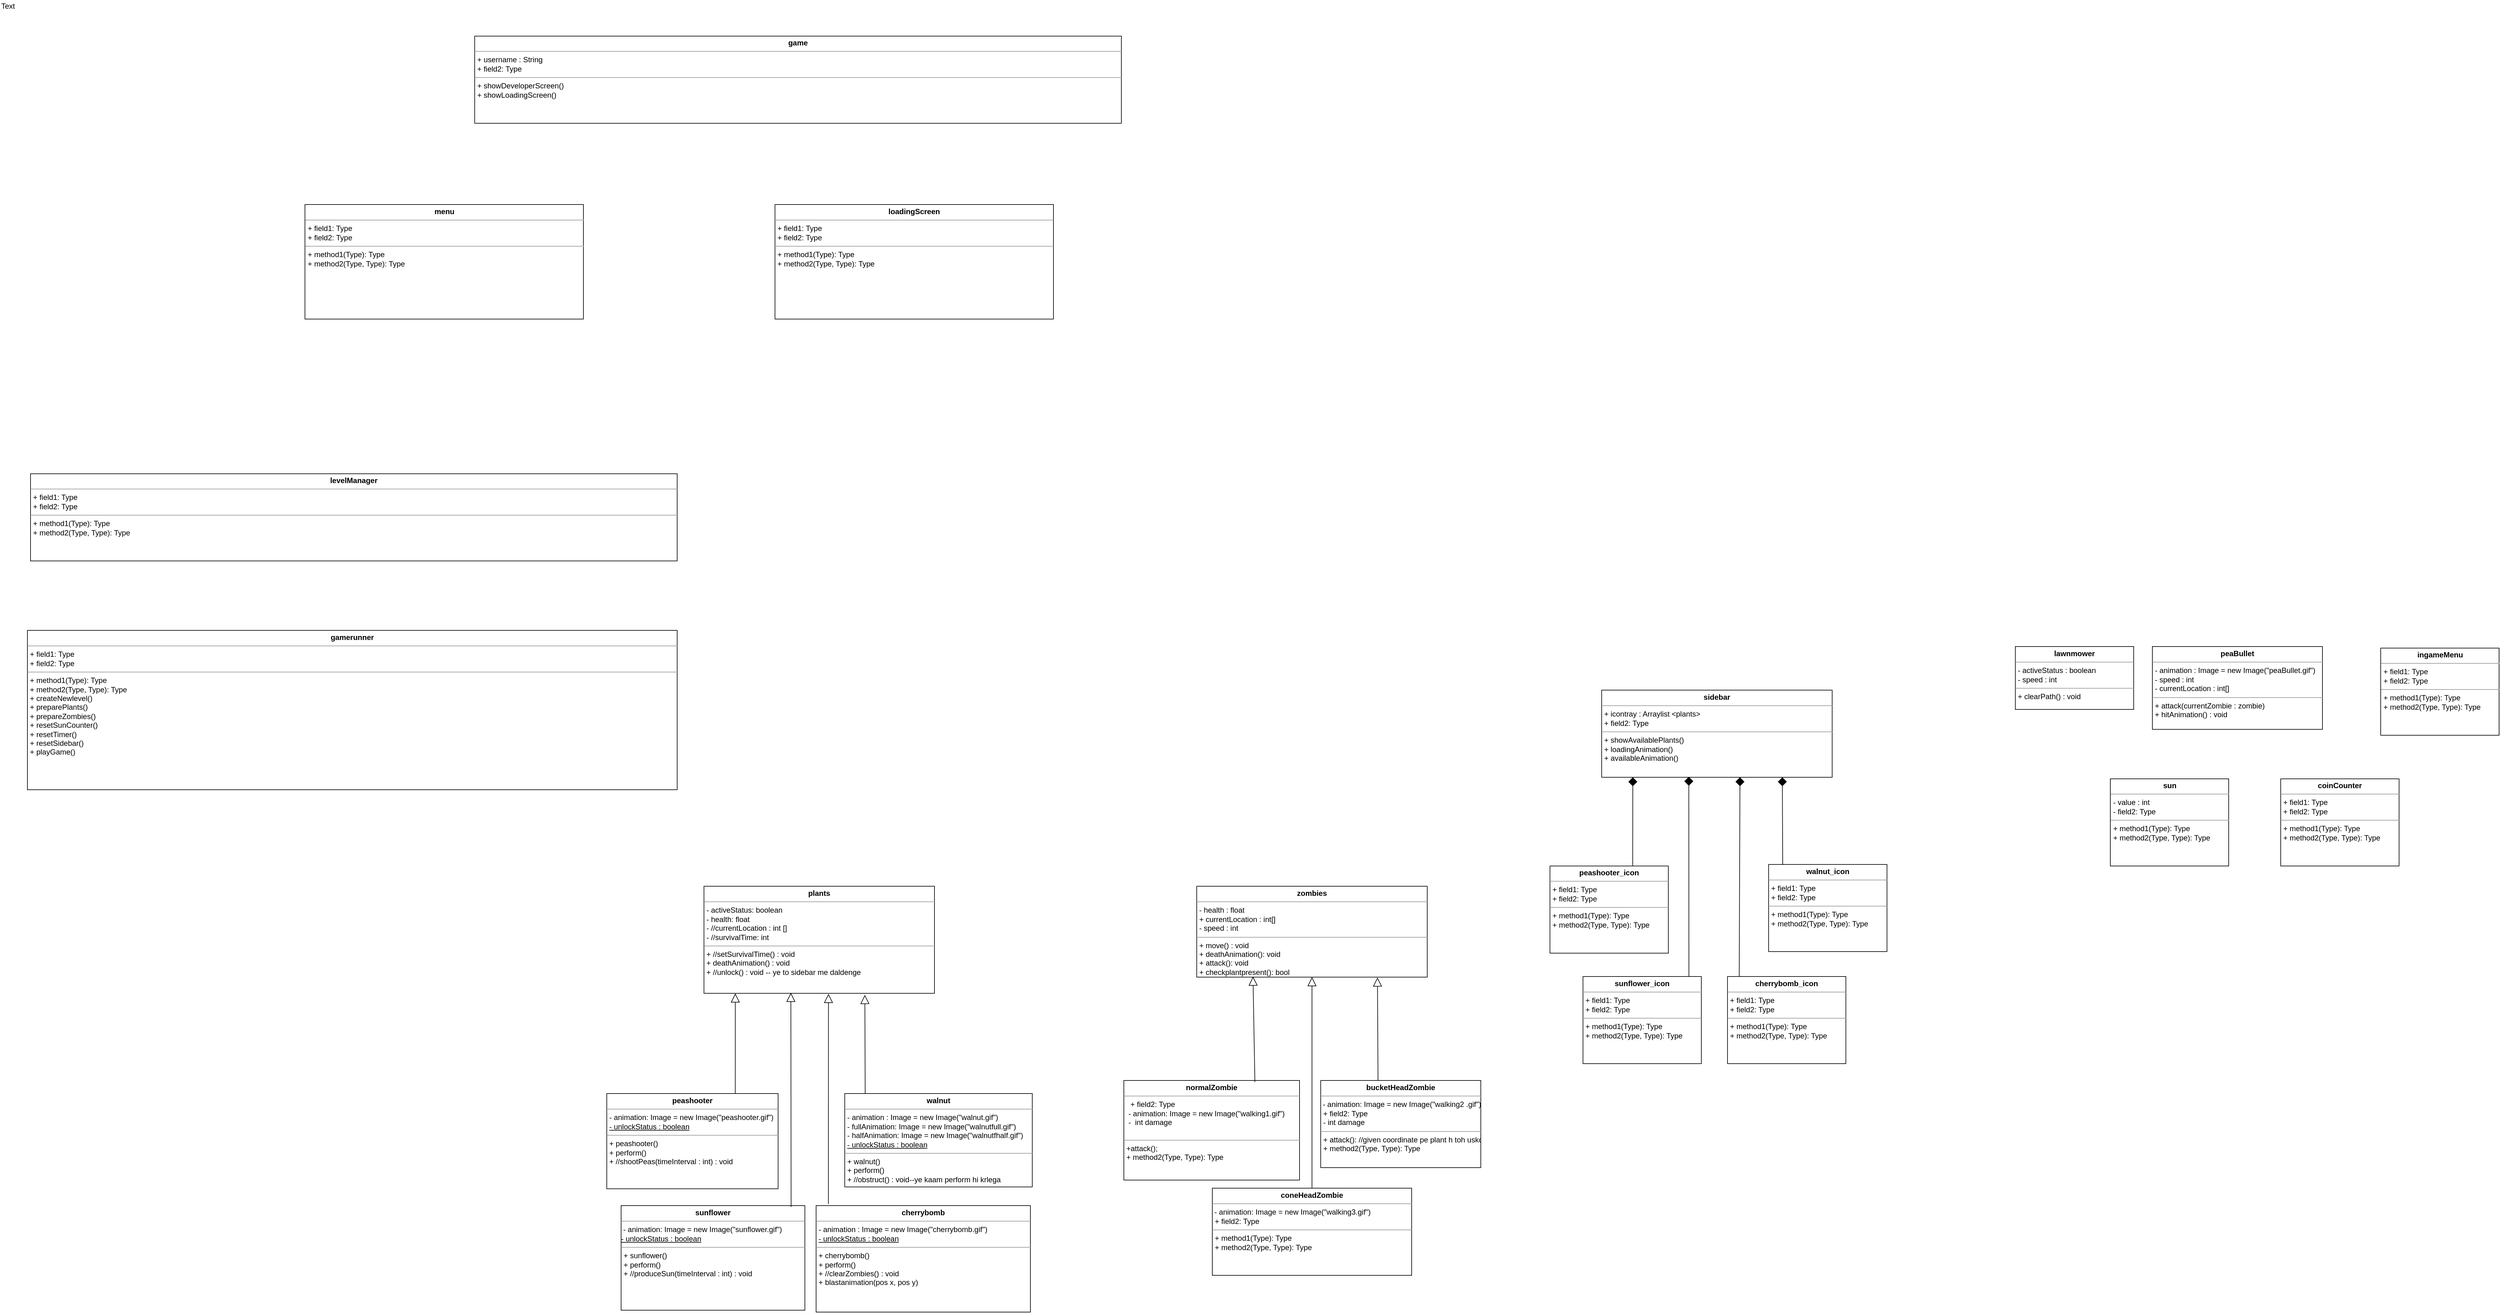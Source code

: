 <mxfile version="12.1.0" type="github" pages="1"><diagram id="jhwz4CJVcdPysjKlcpwX" name="Page-1"><mxGraphModel dx="1038" dy="548" grid="1" gridSize="10" guides="1" tooltips="1" connect="1" arrows="1" fold="1" page="1" pageScale="1" pageWidth="850" pageHeight="1100" math="0" shadow="0"><root><mxCell id="0"/><mxCell id="1" parent="0"/><mxCell id="maze5fxIop3WY_XgJF1i-1" value="Text" style="text;html=1;resizable=0;points=[];autosize=1;align=left;verticalAlign=top;spacingTop=-4;" vertex="1" parent="1"><mxGeometry x="316" y="132" width="40" height="20" as="geometry"/></mxCell><mxCell id="maze5fxIop3WY_XgJF1i-2" value="&lt;p style=&quot;margin: 0px ; margin-top: 4px ; text-align: center&quot;&gt;&lt;b&gt;plants&lt;/b&gt;&lt;/p&gt;&lt;hr size=&quot;1&quot;&gt;&lt;p style=&quot;margin: 0px ; margin-left: 4px&quot;&gt;- activeStatus: boolean&lt;/p&gt;&lt;p style=&quot;margin: 0px ; margin-left: 4px&quot;&gt;- health: float&lt;/p&gt;&lt;p style=&quot;margin: 0px ; margin-left: 4px&quot;&gt;- //currentLocation : int []&lt;/p&gt;&lt;p style=&quot;margin: 0px ; margin-left: 4px&quot;&gt;- //survivalTime: int&lt;/p&gt;&lt;hr size=&quot;1&quot;&gt;&lt;p style=&quot;margin: 0px ; margin-left: 4px&quot;&gt;+ //setSurvivalTime() : void&lt;br&gt;+ deathAnimation() : void&lt;/p&gt;&lt;p style=&quot;margin: 0px ; margin-left: 4px&quot;&gt;+ //unlock() : void -- ye to sidebar me daldenge&lt;/p&gt;" style="verticalAlign=top;align=left;overflow=fill;fontSize=12;fontFamily=Helvetica;html=1;rounded=0;shadow=0;comic=0;labelBackgroundColor=none;strokeWidth=1;" vertex="1" parent="1"><mxGeometry x="1446" y="1555.5" width="370" height="172" as="geometry"/></mxCell><mxCell id="maze5fxIop3WY_XgJF1i-3" value="&lt;p style=&quot;margin: 0px ; margin-top: 4px ; text-align: center&quot;&gt;&lt;b&gt;peashooter&lt;/b&gt;&lt;/p&gt;&lt;hr size=&quot;1&quot;&gt;&lt;p style=&quot;margin: 0px ; margin-left: 4px&quot;&gt;- animation: Image = new Image(&quot;peashooter.gif&quot;)&lt;br&gt;&lt;u&gt;- unlockStatus : boolean&lt;br&gt;&lt;/u&gt;&lt;/p&gt;&lt;hr size=&quot;1&quot;&gt;&lt;p style=&quot;margin: 0px ; margin-left: 4px&quot;&gt;+ peashooter()&lt;/p&gt;&lt;p style=&quot;margin: 0px ; margin-left: 4px&quot;&gt;+ perform()&lt;/p&gt;&lt;p style=&quot;margin: 0px ; margin-left: 4px&quot;&gt;&lt;span&gt;+ //shootPeas(timeInterval : int) : void&amp;nbsp;&lt;/span&gt;&lt;br&gt;&lt;/p&gt;" style="verticalAlign=top;align=left;overflow=fill;fontSize=12;fontFamily=Helvetica;html=1;rounded=0;shadow=0;comic=0;labelBackgroundColor=none;strokeColor=#000000;strokeWidth=1;fillColor=#ffffff;" vertex="1" parent="1"><mxGeometry x="1290" y="1888.5" width="275" height="153" as="geometry"/></mxCell><mxCell id="maze5fxIop3WY_XgJF1i-4" value="&lt;p style=&quot;margin: 0px ; margin-top: 4px ; text-align: center&quot;&gt;&lt;b&gt;walnut&lt;/b&gt;&lt;/p&gt;&lt;hr size=&quot;1&quot;&gt;&lt;p style=&quot;margin: 0px ; margin-left: 4px&quot;&gt;- animation : Image = new Image(&quot;walnut.gif&quot;)&lt;/p&gt;&lt;p style=&quot;margin: 0px ; margin-left: 4px&quot;&gt;- fullAnimation: Image = new Image(&quot;walnutfull.gif&quot;)&lt;br&gt;- halfAnimation: Image = new Image(&quot;walnutfhalf.gif&quot;)&lt;/p&gt;&lt;p style=&quot;margin: 0px ; margin-left: 4px&quot;&gt;&lt;u&gt;&lt;span&gt;- unlockStatus : boolean&lt;/span&gt;&lt;br&gt;&lt;/u&gt;&lt;/p&gt;&lt;hr size=&quot;1&quot;&gt;&lt;p style=&quot;margin: 0px ; margin-left: 4px&quot;&gt;+ walnut()&lt;/p&gt;&lt;p style=&quot;margin: 0px ; margin-left: 4px&quot;&gt;+ perform()&lt;br&gt;&lt;/p&gt;&lt;p style=&quot;margin: 0px ; margin-left: 4px&quot;&gt;&lt;span&gt;+ //obstruct() : void--ye kaam perform hi krlega&lt;/span&gt;&lt;br&gt;&lt;/p&gt;&lt;p style=&quot;margin: 0px ; margin-left: 4px&quot;&gt;&lt;br&gt;&lt;/p&gt;" style="verticalAlign=top;align=left;overflow=fill;fontSize=12;fontFamily=Helvetica;html=1;rounded=0;shadow=0;comic=0;labelBackgroundColor=none;strokeColor=#000000;strokeWidth=1;fillColor=#ffffff;" vertex="1" parent="1"><mxGeometry x="1672" y="1888.5" width="301" height="150" as="geometry"/></mxCell><mxCell id="maze5fxIop3WY_XgJF1i-5" value="&lt;p style=&quot;margin: 0px ; margin-top: 4px ; text-align: center&quot;&gt;&lt;b&gt;sunflower&lt;/b&gt;&lt;/p&gt;&lt;hr size=&quot;1&quot;&gt;&amp;nbsp;- animation: Image = new Image(&quot;sunflower.gif&quot;)&lt;br&gt;&lt;u&gt;&lt;span&gt;- unlockStatus : boolean&lt;/span&gt;&lt;br&gt;&lt;/u&gt;&lt;hr size=&quot;1&quot;&gt;&lt;p style=&quot;margin: 0px ; margin-left: 4px&quot;&gt;+ sunflower()&lt;br&gt;+ perform()&lt;br&gt;&lt;/p&gt;&lt;p style=&quot;margin: 0px ; margin-left: 4px&quot;&gt;+ //produceSun(timeInterval : int) : void&amp;nbsp;&lt;/p&gt;&lt;p style=&quot;margin: 0px ; margin-left: 4px&quot;&gt;&lt;br&gt;&lt;/p&gt;&lt;p style=&quot;margin: 0px ; margin-left: 4px&quot;&gt;&lt;br&gt;&lt;/p&gt;&lt;p style=&quot;margin: 0px ; margin-left: 4px&quot;&gt;&lt;br&gt;&lt;/p&gt;" style="verticalAlign=top;align=left;overflow=fill;fontSize=12;fontFamily=Helvetica;html=1;rounded=0;shadow=0;comic=0;labelBackgroundColor=none;strokeColor=#000000;strokeWidth=1;fillColor=#ffffff;" vertex="1" parent="1"><mxGeometry x="1313" y="2068.5" width="295" height="168" as="geometry"/></mxCell><mxCell id="maze5fxIop3WY_XgJF1i-6" value="&lt;p style=&quot;margin: 0px ; margin-top: 4px ; text-align: center&quot;&gt;&lt;b&gt;normalZombie&lt;/b&gt;&lt;/p&gt;&lt;hr size=&quot;1&quot;&gt;&lt;p style=&quot;margin: 0px ; margin-left: 4px&quot;&gt;&amp;nbsp; + field2: Type&lt;/p&gt;&lt;p style=&quot;margin: 0px ; margin-left: 4px&quot;&gt;&amp;nbsp;- animation: Image = new Image(&quot;walking1.gif&quot;)&lt;br&gt;&lt;/p&gt;&lt;p style=&quot;margin: 0px ; margin-left: 4px&quot;&gt;&amp;nbsp;-&amp;nbsp; int damage&lt;/p&gt;&lt;p style=&quot;margin: 0px ; margin-left: 4px&quot;&gt;&lt;br&gt;&lt;/p&gt;&lt;hr size=&quot;1&quot;&gt;&lt;p style=&quot;margin: 0px ; margin-left: 4px&quot;&gt;+attack();&lt;br&gt;+ method2(Type, Type): Type&lt;/p&gt;&lt;p style=&quot;margin: 0px ; margin-left: 4px&quot;&gt;&lt;br&gt;&lt;/p&gt;" style="verticalAlign=top;align=left;overflow=fill;fontSize=12;fontFamily=Helvetica;html=1;rounded=0;shadow=0;comic=0;labelBackgroundColor=none;strokeColor=#000000;strokeWidth=1;fillColor=#ffffff;" vertex="1" parent="1"><mxGeometry x="2120" y="1867.5" width="282" height="160" as="geometry"/></mxCell><mxCell id="maze5fxIop3WY_XgJF1i-7" value="&lt;p style=&quot;margin: 0px ; margin-top: 4px ; text-align: center&quot;&gt;&lt;b&gt;cherrybomb&lt;/b&gt;&lt;/p&gt;&lt;hr size=&quot;1&quot;&gt;&lt;p style=&quot;margin: 0px 0px 0px 4px&quot;&gt;- animation : Image = new Image(&quot;cherrybomb.gif&quot;)&lt;/p&gt;&lt;p style=&quot;margin: 0px ; margin-left: 4px&quot;&gt;&lt;u&gt;&lt;span&gt;- unlockStatus : boolean&lt;/span&gt;&lt;br&gt;&lt;/u&gt;&lt;/p&gt;&lt;hr size=&quot;1&quot;&gt;&lt;p style=&quot;margin: 0px ; margin-left: 4px&quot;&gt;+ cherrybomb()&lt;/p&gt;&lt;p style=&quot;margin: 0px ; margin-left: 4px&quot;&gt;+ perform()&lt;br&gt;&lt;/p&gt;&lt;p style=&quot;margin: 0px ; margin-left: 4px&quot;&gt;+ //clearZombies() : void&lt;/p&gt;&lt;p style=&quot;margin: 0px ; margin-left: 4px&quot;&gt;+ blastanimation(pos x, pos y)&lt;br&gt;&lt;br&gt;&lt;/p&gt;" style="verticalAlign=top;align=left;overflow=fill;fontSize=12;fontFamily=Helvetica;html=1;rounded=0;shadow=0;comic=0;labelBackgroundColor=none;strokeColor=#000000;strokeWidth=1;fillColor=#ffffff;" vertex="1" parent="1"><mxGeometry x="1626" y="2068.5" width="344" height="171" as="geometry"/></mxCell><mxCell id="maze5fxIop3WY_XgJF1i-8" value="" style="endArrow=block;endFill=0;endSize=12;html=1;entryX=0.136;entryY=1.001;entryDx=0;entryDy=0;entryPerimeter=0;exitX=0.75;exitY=0.001;exitDx=0;exitDy=0;exitPerimeter=0;" edge="1" parent="1" source="maze5fxIop3WY_XgJF1i-3" target="maze5fxIop3WY_XgJF1i-2"><mxGeometry width="160" relative="1" as="geometry"><mxPoint x="1496" y="1874.5" as="sourcePoint"/><mxPoint x="1497" y="1758.5" as="targetPoint"/></mxGeometry></mxCell><mxCell id="maze5fxIop3WY_XgJF1i-9" value="" style="endArrow=block;endFill=0;endSize=12;html=1;exitX=0.925;exitY=0.013;exitDx=0;exitDy=0;exitPerimeter=0;entryX=0.377;entryY=0.995;entryDx=0;entryDy=0;entryPerimeter=0;" edge="1" parent="1" source="maze5fxIop3WY_XgJF1i-5" target="maze5fxIop3WY_XgJF1i-2"><mxGeometry width="160" relative="1" as="geometry"><mxPoint x="1576.96" y="1805" as="sourcePoint"/><mxPoint x="1612" y="1784.5" as="targetPoint"/></mxGeometry></mxCell><mxCell id="maze5fxIop3WY_XgJF1i-10" value="" style="endArrow=block;endFill=0;endSize=12;html=1;exitX=0.069;exitY=-0.027;exitDx=0;exitDy=0;exitPerimeter=0;entryX=0.551;entryY=0.999;entryDx=0;entryDy=0;entryPerimeter=0;" edge="1" parent="1"><mxGeometry width="160" relative="1" as="geometry"><mxPoint x="1645.736" y="2065.72" as="sourcePoint"/><mxPoint x="1645.87" y="1728.328" as="targetPoint"/></mxGeometry></mxCell><mxCell id="maze5fxIop3WY_XgJF1i-11" value="" style="endArrow=block;endFill=0;endSize=12;html=1;exitX=0.109;exitY=0.004;exitDx=0;exitDy=0;exitPerimeter=0;entryX=0.698;entryY=1.015;entryDx=0;entryDy=0;entryPerimeter=0;" edge="1" parent="1" source="maze5fxIop3WY_XgJF1i-4" target="maze5fxIop3WY_XgJF1i-2"><mxGeometry width="160" relative="1" as="geometry"><mxPoint x="1736.96" y="1805" as="sourcePoint"/><mxPoint x="1705" y="1813.5" as="targetPoint"/></mxGeometry></mxCell><mxCell id="maze5fxIop3WY_XgJF1i-12" value="&lt;p style=&quot;margin: 0px ; margin-top: 4px ; text-align: center&quot;&gt;&lt;b&gt;coneHeadZombie&lt;/b&gt;&lt;br&gt;&lt;/p&gt;&lt;hr size=&quot;1&quot;&gt;&amp;nbsp;- animation: Image = new Image(&quot;walking3.gif&quot;)&lt;br&gt;&lt;p style=&quot;margin: 0px ; margin-left: 4px&quot;&gt;+ field2: Type&lt;/p&gt;&lt;hr size=&quot;1&quot;&gt;&lt;p style=&quot;margin: 0px ; margin-left: 4px&quot;&gt;+ method1(Type): Type&lt;br&gt;+ method2(Type, Type): Type&lt;/p&gt;" style="verticalAlign=top;align=left;overflow=fill;fontSize=12;fontFamily=Helvetica;html=1;rounded=0;shadow=0;comic=0;labelBackgroundColor=none;strokeColor=#000000;strokeWidth=1;fillColor=#ffffff;" vertex="1" parent="1"><mxGeometry x="2262" y="2040.5" width="320" height="140" as="geometry"/></mxCell><mxCell id="maze5fxIop3WY_XgJF1i-13" value="&lt;p style=&quot;margin: 0px ; margin-top: 4px ; text-align: center&quot;&gt;&lt;b&gt;bucketHeadZombie&lt;/b&gt;&lt;/p&gt;&lt;hr size=&quot;1&quot;&gt;&amp;nbsp;- animation: Image = new Image(&quot;walking2 .gif&quot;)&lt;br&gt;&lt;p style=&quot;margin: 0px ; margin-left: 4px&quot;&gt;+ field2: Type&lt;/p&gt;&lt;p style=&quot;margin: 0px ; margin-left: 4px&quot;&gt;- int damage&lt;/p&gt;&lt;hr size=&quot;1&quot;&gt;&lt;p style=&quot;margin: 0px ; margin-left: 4px&quot;&gt;+ attack(): //given coordinate pe plant h toh usko damage&lt;/p&gt;&lt;p style=&quot;margin: 0px ; margin-left: 4px&quot;&gt;+ method2(Type, Type): Type&lt;/p&gt;" style="verticalAlign=top;align=left;overflow=fill;fontSize=12;fontFamily=Helvetica;html=1;rounded=0;shadow=0;comic=0;labelBackgroundColor=none;strokeColor=#000000;strokeWidth=1;fillColor=#ffffff;" vertex="1" parent="1"><mxGeometry x="2436" y="1867.5" width="257" height="140" as="geometry"/></mxCell><mxCell id="maze5fxIop3WY_XgJF1i-14" value="&lt;p style=&quot;margin: 0px ; margin-top: 4px ; text-align: center&quot;&gt;&lt;b&gt;zombies&lt;/b&gt;&lt;/p&gt;&lt;hr size=&quot;1&quot;&gt;&lt;p style=&quot;margin: 0px ; margin-left: 4px&quot;&gt;- health : float&lt;br&gt;+ currentLocation : int[]&lt;/p&gt;&lt;p style=&quot;margin: 0px ; margin-left: 4px&quot;&gt;- speed : int&lt;/p&gt;&lt;hr size=&quot;1&quot;&gt;&lt;p style=&quot;margin: 0px ; margin-left: 4px&quot;&gt;+ move() : void&lt;/p&gt;&lt;p style=&quot;margin: 0px ; margin-left: 4px&quot;&gt;+ deathAnimation(): void&lt;/p&gt;&lt;p style=&quot;margin: 0px ; margin-left: 4px&quot;&gt;+ attack(): void&lt;/p&gt;&lt;p style=&quot;margin: 0px ; margin-left: 4px&quot;&gt;+ checkplantpresent(): bool&lt;br&gt;&lt;br&gt;&lt;/p&gt;" style="verticalAlign=top;align=left;overflow=fill;fontSize=12;fontFamily=Helvetica;html=1;rounded=0;shadow=0;comic=0;labelBackgroundColor=none;strokeColor=#000000;strokeWidth=1;fillColor=#ffffff;" vertex="1" parent="1"><mxGeometry x="2237" y="1555.5" width="370" height="146" as="geometry"/></mxCell><mxCell id="maze5fxIop3WY_XgJF1i-15" value="" style="endArrow=block;endFill=0;endSize=12;html=1;exitX=0.5;exitY=0;exitDx=0;exitDy=0;" edge="1" parent="1" source="maze5fxIop3WY_XgJF1i-12" target="maze5fxIop3WY_XgJF1i-14"><mxGeometry width="160" relative="1" as="geometry"><mxPoint x="2420.05" y="1978" as="sourcePoint"/><mxPoint x="2420" y="1751.5" as="targetPoint"/></mxGeometry></mxCell><mxCell id="maze5fxIop3WY_XgJF1i-16" value="" style="endArrow=block;endFill=0;endSize=12;html=1;exitX=0.746;exitY=0.015;exitDx=0;exitDy=0;exitPerimeter=0;entryX=0.244;entryY=0.994;entryDx=0;entryDy=0;entryPerimeter=0;" edge="1" parent="1" source="maze5fxIop3WY_XgJF1i-6" target="maze5fxIop3WY_XgJF1i-14"><mxGeometry width="160" relative="1" as="geometry"><mxPoint x="2306" y="1824.5" as="sourcePoint"/><mxPoint x="2332" y="1702.5" as="targetPoint"/></mxGeometry></mxCell><mxCell id="maze5fxIop3WY_XgJF1i-17" value="" style="endArrow=block;endFill=0;endSize=12;html=1;entryX=0.784;entryY=1.004;entryDx=0;entryDy=0;entryPerimeter=0;" edge="1" parent="1" target="maze5fxIop3WY_XgJF1i-14"><mxGeometry width="160" relative="1" as="geometry"><mxPoint x="2528" y="1867.5" as="sourcePoint"/><mxPoint x="2528" y="1734.5" as="targetPoint"/></mxGeometry></mxCell><mxCell id="maze5fxIop3WY_XgJF1i-18" value="&lt;p style=&quot;margin: 0px ; margin-top: 4px ; text-align: center&quot;&gt;&lt;b&gt;lawnmower&lt;/b&gt;&lt;/p&gt;&lt;hr size=&quot;1&quot;&gt;&lt;p style=&quot;margin: 0px ; margin-left: 4px&quot;&gt;- activeStatus : boolean&lt;br&gt;- speed : int&lt;/p&gt;&lt;hr size=&quot;1&quot;&gt;&lt;p style=&quot;margin: 0px ; margin-left: 4px&quot;&gt;+ clearPath() : void&lt;br&gt;&lt;/p&gt;" style="verticalAlign=top;align=left;overflow=fill;fontSize=12;fontFamily=Helvetica;html=1;rounded=0;shadow=0;comic=0;labelBackgroundColor=none;strokeColor=#000000;strokeWidth=1;fillColor=#ffffff;" vertex="1" parent="1"><mxGeometry x="3551" y="1170.5" width="190" height="101" as="geometry"/></mxCell><mxCell id="maze5fxIop3WY_XgJF1i-19" value="&lt;p style=&quot;margin: 0px ; margin-top: 4px ; text-align: center&quot;&gt;&lt;b&gt;sidebar&lt;/b&gt;&lt;/p&gt;&lt;hr size=&quot;1&quot;&gt;&lt;p style=&quot;margin: 0px ; margin-left: 4px&quot;&gt;+ icontray : Arraylist &amp;lt;plants&amp;gt;&lt;br&gt;+ field2: Type&lt;/p&gt;&lt;hr size=&quot;1&quot;&gt;&lt;p style=&quot;margin: 0px ; margin-left: 4px&quot;&gt;+ showAvailablePlants()&lt;br&gt;+ loadingAnimation()&lt;/p&gt;&lt;p style=&quot;margin: 0px ; margin-left: 4px&quot;&gt;+ availableAnimation()&lt;/p&gt;" style="verticalAlign=top;align=left;overflow=fill;fontSize=12;fontFamily=Helvetica;html=1;rounded=0;shadow=0;comic=0;labelBackgroundColor=none;strokeColor=#000000;strokeWidth=1;fillColor=#ffffff;" vertex="1" parent="1"><mxGeometry x="2887" y="1240.5" width="370" height="140" as="geometry"/></mxCell><mxCell id="maze5fxIop3WY_XgJF1i-20" value="&lt;p style=&quot;margin: 0px ; margin-top: 4px ; text-align: center&quot;&gt;&lt;b&gt;peashooter_icon&lt;/b&gt;&lt;/p&gt;&lt;hr size=&quot;1&quot;&gt;&lt;p style=&quot;margin: 0px ; margin-left: 4px&quot;&gt;+ field1: Type&lt;br&gt;+ field2: Type&lt;/p&gt;&lt;hr size=&quot;1&quot;&gt;&lt;p style=&quot;margin: 0px ; margin-left: 4px&quot;&gt;+ method1(Type): Type&lt;br&gt;+ method2(Type, Type): Type&lt;/p&gt;" style="verticalAlign=top;align=left;overflow=fill;fontSize=12;fontFamily=Helvetica;html=1;rounded=0;shadow=0;comic=0;labelBackgroundColor=none;strokeColor=#000000;strokeWidth=1;fillColor=#ffffff;" vertex="1" parent="1"><mxGeometry x="2804" y="1523" width="190" height="140" as="geometry"/></mxCell><mxCell id="maze5fxIop3WY_XgJF1i-21" value="&lt;p style=&quot;margin: 0px ; margin-top: 4px ; text-align: center&quot;&gt;&lt;b&gt;walnut_icon&lt;/b&gt;&lt;/p&gt;&lt;hr size=&quot;1&quot;&gt;&lt;p style=&quot;margin: 0px ; margin-left: 4px&quot;&gt;+ field1: Type&lt;br&gt;+ field2: Type&lt;/p&gt;&lt;hr size=&quot;1&quot;&gt;&lt;p style=&quot;margin: 0px ; margin-left: 4px&quot;&gt;+ method1(Type): Type&lt;br&gt;+ method2(Type, Type): Type&lt;/p&gt;" style="verticalAlign=top;align=left;overflow=fill;fontSize=12;fontFamily=Helvetica;html=1;rounded=0;shadow=0;comic=0;labelBackgroundColor=none;strokeColor=#000000;strokeWidth=1;fillColor=#ffffff;" vertex="1" parent="1"><mxGeometry x="3155" y="1520.5" width="190" height="140" as="geometry"/></mxCell><mxCell id="maze5fxIop3WY_XgJF1i-22" value="&lt;p style=&quot;margin: 0px ; margin-top: 4px ; text-align: center&quot;&gt;&lt;b&gt;sunflower_icon&lt;/b&gt;&lt;/p&gt;&lt;hr size=&quot;1&quot;&gt;&lt;p style=&quot;margin: 0px ; margin-left: 4px&quot;&gt;+ field1: Type&lt;br&gt;+ field2: Type&lt;/p&gt;&lt;hr size=&quot;1&quot;&gt;&lt;p style=&quot;margin: 0px ; margin-left: 4px&quot;&gt;+ method1(Type): Type&lt;br&gt;+ method2(Type, Type): Type&lt;/p&gt;" style="verticalAlign=top;align=left;overflow=fill;fontSize=12;fontFamily=Helvetica;html=1;rounded=0;shadow=0;comic=0;labelBackgroundColor=none;strokeColor=#000000;strokeWidth=1;fillColor=#ffffff;" vertex="1" parent="1"><mxGeometry x="2857" y="1700.5" width="190" height="140" as="geometry"/></mxCell><mxCell id="maze5fxIop3WY_XgJF1i-23" value="&lt;p style=&quot;margin: 0px ; margin-top: 4px ; text-align: center&quot;&gt;&lt;b&gt;cherrybomb_icon&lt;/b&gt;&lt;/p&gt;&lt;hr size=&quot;1&quot;&gt;&lt;p style=&quot;margin: 0px ; margin-left: 4px&quot;&gt;+ field1: Type&lt;br&gt;+ field2: Type&lt;/p&gt;&lt;hr size=&quot;1&quot;&gt;&lt;p style=&quot;margin: 0px ; margin-left: 4px&quot;&gt;+ method1(Type): Type&lt;br&gt;+ method2(Type, Type): Type&lt;/p&gt;" style="verticalAlign=top;align=left;overflow=fill;fontSize=12;fontFamily=Helvetica;html=1;rounded=0;shadow=0;comic=0;labelBackgroundColor=none;strokeColor=#000000;strokeWidth=1;fillColor=#ffffff;" vertex="1" parent="1"><mxGeometry x="3089" y="1700.5" width="190" height="140" as="geometry"/></mxCell><mxCell id="maze5fxIop3WY_XgJF1i-24" value="" style="endArrow=diamond;endFill=1;endSize=12;html=1;exitX=0.699;exitY=-0.001;exitDx=0;exitDy=0;exitPerimeter=0;" edge="1" parent="1" source="maze5fxIop3WY_XgJF1i-20"><mxGeometry width="160" relative="1" as="geometry"><mxPoint x="2737" y="1620.5" as="sourcePoint"/><mxPoint x="2937" y="1380.5" as="targetPoint"/></mxGeometry></mxCell><mxCell id="maze5fxIop3WY_XgJF1i-25" value="" style="endArrow=diamond;endFill=1;endSize=12;html=1;exitX=0.895;exitY=0;exitDx=0;exitDy=0;exitPerimeter=0;entryX=0.378;entryY=0.994;entryDx=0;entryDy=0;entryPerimeter=0;" edge="1" parent="1" source="maze5fxIop3WY_XgJF1i-22" target="maze5fxIop3WY_XgJF1i-19"><mxGeometry width="160" relative="1" as="geometry"><mxPoint x="3016.96" y="1440.5" as="sourcePoint"/><mxPoint x="3031" y="1380.5" as="targetPoint"/></mxGeometry></mxCell><mxCell id="maze5fxIop3WY_XgJF1i-26" value="" style="endArrow=diamond;endFill=1;endSize=12;html=1;exitX=0.099;exitY=-0.003;exitDx=0;exitDy=0;exitPerimeter=0;" edge="1" parent="1" source="maze5fxIop3WY_XgJF1i-23"><mxGeometry width="160" relative="1" as="geometry"><mxPoint x="3109.05" y="1620.5" as="sourcePoint"/><mxPoint x="3109" y="1380.5" as="targetPoint"/></mxGeometry></mxCell><mxCell id="maze5fxIop3WY_XgJF1i-27" value="" style="endArrow=diamond;endFill=1;endSize=12;html=1;exitX=0.119;exitY=0.005;exitDx=0;exitDy=0;exitPerimeter=0;" edge="1" parent="1" source="maze5fxIop3WY_XgJF1i-21"><mxGeometry width="160" relative="1" as="geometry"><mxPoint x="3177" y="1439" as="sourcePoint"/><mxPoint x="3177" y="1380.5" as="targetPoint"/></mxGeometry></mxCell><mxCell id="maze5fxIop3WY_XgJF1i-28" value="&lt;p style=&quot;margin: 0px ; margin-top: 4px ; text-align: center&quot;&gt;&lt;b&gt;peaBullet&lt;/b&gt;&lt;/p&gt;&lt;hr size=&quot;1&quot;&gt;&lt;p style=&quot;margin: 0px 0px 0px 4px&quot;&gt;- animation : Image = new Image(&quot;peaBullet.gif&quot;)&lt;/p&gt;&lt;p style=&quot;margin: 0px ; margin-left: 4px&quot;&gt;- speed : int&lt;/p&gt;&lt;p style=&quot;margin: 0px ; margin-left: 4px&quot;&gt;- currentLocation : int[]&lt;/p&gt;&lt;hr size=&quot;1&quot;&gt;&lt;p style=&quot;margin: 0px ; margin-left: 4px&quot;&gt;+ attack(currentZombie : zombie)&lt;br&gt;+ hitAnimation() : void&lt;/p&gt;" style="verticalAlign=top;align=left;overflow=fill;fontSize=12;fontFamily=Helvetica;html=1;rounded=0;shadow=0;comic=0;labelBackgroundColor=none;strokeColor=#000000;strokeWidth=1;fillColor=#ffffff;" vertex="1" parent="1"><mxGeometry x="3771" y="1170.5" width="273" height="133" as="geometry"/></mxCell><mxCell id="maze5fxIop3WY_XgJF1i-29" value="&lt;p style=&quot;margin: 0px ; margin-top: 4px ; text-align: center&quot;&gt;&lt;b&gt;sun&lt;/b&gt;&lt;/p&gt;&lt;hr size=&quot;1&quot;&gt;&lt;p style=&quot;margin: 0px ; margin-left: 4px&quot;&gt;- value : int&lt;br&gt;- field2: Type&lt;/p&gt;&lt;hr size=&quot;1&quot;&gt;&lt;p style=&quot;margin: 0px ; margin-left: 4px&quot;&gt;+ method1(Type): Type&lt;br&gt;+ method2(Type, Type): Type&lt;/p&gt;" style="verticalAlign=top;align=left;overflow=fill;fontSize=12;fontFamily=Helvetica;html=1;rounded=0;shadow=0;comic=0;labelBackgroundColor=none;strokeColor=#000000;strokeWidth=1;fillColor=#ffffff;" vertex="1" parent="1"><mxGeometry x="3703.5" y="1383" width="190" height="140" as="geometry"/></mxCell><mxCell id="maze5fxIop3WY_XgJF1i-30" value="&lt;p style=&quot;margin: 0px ; margin-top: 4px ; text-align: center&quot;&gt;&lt;b&gt;coinCounter&lt;/b&gt;&lt;/p&gt;&lt;hr size=&quot;1&quot;&gt;&lt;p style=&quot;margin: 0px ; margin-left: 4px&quot;&gt;+ field1: Type&lt;br&gt;+ field2: Type&lt;/p&gt;&lt;hr size=&quot;1&quot;&gt;&lt;p style=&quot;margin: 0px ; margin-left: 4px&quot;&gt;+ method1(Type): Type&lt;br&gt;+ method2(Type, Type): Type&lt;/p&gt;" style="verticalAlign=top;align=left;overflow=fill;fontSize=12;fontFamily=Helvetica;html=1;rounded=0;shadow=0;comic=0;labelBackgroundColor=none;strokeColor=#000000;strokeWidth=1;fillColor=#ffffff;" vertex="1" parent="1"><mxGeometry x="3977" y="1383" width="190" height="140" as="geometry"/></mxCell><mxCell id="maze5fxIop3WY_XgJF1i-31" value="&lt;p style=&quot;margin: 0px ; margin-top: 4px ; text-align: center&quot;&gt;&lt;b&gt;ingameMenu&lt;/b&gt;&lt;/p&gt;&lt;hr size=&quot;1&quot;&gt;&lt;p style=&quot;margin: 0px ; margin-left: 4px&quot;&gt;+ field1: Type&lt;br&gt;+ field2: Type&lt;/p&gt;&lt;hr size=&quot;1&quot;&gt;&lt;p style=&quot;margin: 0px ; margin-left: 4px&quot;&gt;+ method1(Type): Type&lt;br&gt;+ method2(Type, Type): Type&lt;/p&gt;" style="verticalAlign=top;align=left;overflow=fill;fontSize=12;fontFamily=Helvetica;html=1;rounded=0;shadow=0;comic=0;labelBackgroundColor=none;strokeColor=#000000;strokeWidth=1;fillColor=#ffffff;" vertex="1" parent="1"><mxGeometry x="4137.5" y="1173" width="190" height="140" as="geometry"/></mxCell><mxCell id="maze5fxIop3WY_XgJF1i-32" value="&lt;p style=&quot;margin: 0px ; margin-top: 4px ; text-align: center&quot;&gt;&lt;b&gt;gamerunner&lt;/b&gt;&lt;/p&gt;&lt;hr size=&quot;1&quot;&gt;&lt;p style=&quot;margin: 0px ; margin-left: 4px&quot;&gt;+ field1: Type&lt;br&gt;+ field2: Type&lt;/p&gt;&lt;hr size=&quot;1&quot;&gt;&lt;p style=&quot;margin: 0px ; margin-left: 4px&quot;&gt;+ method1(Type): Type&lt;br&gt;+ method2(Type, Type): Type&lt;/p&gt;&lt;p style=&quot;margin: 0px ; margin-left: 4px&quot;&gt;+ createNewlevel()&lt;/p&gt;&lt;p style=&quot;margin: 0px ; margin-left: 4px&quot;&gt;+ preparePlants()&lt;/p&gt;&lt;p style=&quot;margin: 0px ; margin-left: 4px&quot;&gt;+ prepareZombies()&lt;/p&gt;&lt;p style=&quot;margin: 0px ; margin-left: 4px&quot;&gt;+ resetSunCounter()&lt;/p&gt;&lt;p style=&quot;margin: 0px ; margin-left: 4px&quot;&gt;+ resetTimer()&lt;/p&gt;&lt;p style=&quot;margin: 0px ; margin-left: 4px&quot;&gt;+ resetSidebar()&lt;/p&gt;&lt;p style=&quot;margin: 0px ; margin-left: 4px&quot;&gt;+ playGame()&lt;/p&gt;&lt;p style=&quot;margin: 0px ; margin-left: 4px&quot;&gt;&lt;br&gt;&lt;/p&gt;" style="verticalAlign=top;align=left;overflow=fill;fontSize=12;fontFamily=Helvetica;html=1;rounded=0;shadow=0;comic=0;labelBackgroundColor=none;strokeColor=#000000;strokeWidth=1;fillColor=#ffffff;" vertex="1" parent="1"><mxGeometry x="360" y="1144.5" width="1043" height="256" as="geometry"/></mxCell><mxCell id="maze5fxIop3WY_XgJF1i-33" value="&lt;p style=&quot;margin: 0px ; margin-top: 4px ; text-align: center&quot;&gt;&lt;b&gt;game&lt;/b&gt;&lt;/p&gt;&lt;hr size=&quot;1&quot;&gt;&lt;p style=&quot;margin: 0px ; margin-left: 4px&quot;&gt;+ username : String&lt;br&gt;+ field2: Type&lt;/p&gt;&lt;hr size=&quot;1&quot;&gt;&lt;p style=&quot;margin: 0px ; margin-left: 4px&quot;&gt;+ showDeveloperScreen()&amp;nbsp;&lt;br&gt;+ showLoadingScreen()&lt;/p&gt;" style="verticalAlign=top;align=left;overflow=fill;fontSize=12;fontFamily=Helvetica;html=1;rounded=0;shadow=0;comic=0;labelBackgroundColor=none;strokeColor=#000000;strokeWidth=1;fillColor=#ffffff;" vertex="1" parent="1"><mxGeometry x="1078" y="190" width="1038" height="140" as="geometry"/></mxCell><mxCell id="maze5fxIop3WY_XgJF1i-34" value="&lt;p style=&quot;margin: 0px ; margin-top: 4px ; text-align: center&quot;&gt;&lt;b&gt;menu&lt;/b&gt;&lt;/p&gt;&lt;hr size=&quot;1&quot;&gt;&lt;p style=&quot;margin: 0px ; margin-left: 4px&quot;&gt;+ field1: Type&lt;br&gt;+ field2: Type&lt;/p&gt;&lt;hr size=&quot;1&quot;&gt;&lt;p style=&quot;margin: 0px ; margin-left: 4px&quot;&gt;+ method1(Type): Type&lt;br&gt;+ method2(Type, Type): Type&lt;/p&gt;" style="verticalAlign=top;align=left;overflow=fill;fontSize=12;fontFamily=Helvetica;html=1;rounded=0;shadow=0;comic=0;labelBackgroundColor=none;strokeColor=#000000;strokeWidth=1;fillColor=#ffffff;" vertex="1" parent="1"><mxGeometry x="805.5" y="460.5" width="447" height="184" as="geometry"/></mxCell><mxCell id="maze5fxIop3WY_XgJF1i-35" value="&lt;p style=&quot;margin: 0px ; margin-top: 4px ; text-align: center&quot;&gt;&lt;b&gt;loadingScreen&lt;/b&gt;&lt;/p&gt;&lt;hr size=&quot;1&quot;&gt;&lt;p style=&quot;margin: 0px ; margin-left: 4px&quot;&gt;+ field1: Type&lt;br&gt;+ field2: Type&lt;/p&gt;&lt;hr size=&quot;1&quot;&gt;&lt;p style=&quot;margin: 0px ; margin-left: 4px&quot;&gt;+ method1(Type): Type&lt;br&gt;+ method2(Type, Type): Type&lt;/p&gt;" style="verticalAlign=top;align=left;overflow=fill;fontSize=12;fontFamily=Helvetica;html=1;rounded=0;shadow=0;comic=0;labelBackgroundColor=none;strokeColor=#000000;strokeWidth=1;fillColor=#ffffff;" vertex="1" parent="1"><mxGeometry x="1560" y="460.5" width="447" height="184" as="geometry"/></mxCell><mxCell id="maze5fxIop3WY_XgJF1i-36" value="&lt;p style=&quot;margin: 0px ; margin-top: 4px ; text-align: center&quot;&gt;&lt;b&gt;levelManager&lt;/b&gt;&lt;/p&gt;&lt;hr size=&quot;1&quot;&gt;&lt;p style=&quot;margin: 0px ; margin-left: 4px&quot;&gt;+ field1: Type&lt;br&gt;+ field2: Type&lt;/p&gt;&lt;hr size=&quot;1&quot;&gt;&lt;p style=&quot;margin: 0px ; margin-left: 4px&quot;&gt;+ method1(Type): Type&lt;br&gt;+ method2(Type, Type): Type&lt;/p&gt;" style="verticalAlign=top;align=left;overflow=fill;fontSize=12;fontFamily=Helvetica;html=1;rounded=0;shadow=0;comic=0;labelBackgroundColor=none;strokeColor=#000000;strokeWidth=1;fillColor=#ffffff;" vertex="1" parent="1"><mxGeometry x="365" y="893" width="1038" height="140" as="geometry"/></mxCell></root></mxGraphModel></diagram></mxfile>